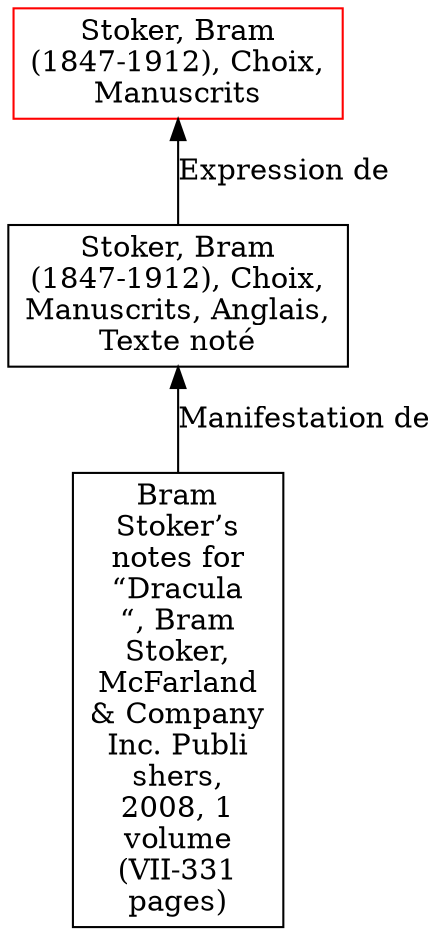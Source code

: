 // Notice UMLRM0126
digraph UMLRM0126 {
	node [align=left shape=rect]
	size="20,20"
	rankdir=BT
	UMLRM0126 [label="Stoker, Bram
(1847-1912), Choix,
Manuscrits" color=red]
	UMLRM0127 [label="Stoker, Bram
(1847-1912), Choix,
Manuscrits, Anglais,
Texte noté"]
	UMLRM0127 -> UMLRM0126 [label="Expression de"]
	UMLRM0128 [label="Bram
Stoker’s
notes for
“Dracula
“, Bram
Stoker,
McFarland
& Company
Inc. Publi
shers,
2008, 1
volume
(VII-331
pages)"]
	UMLRM0128 -> UMLRM0127 [label="Manifestation de"]
}
